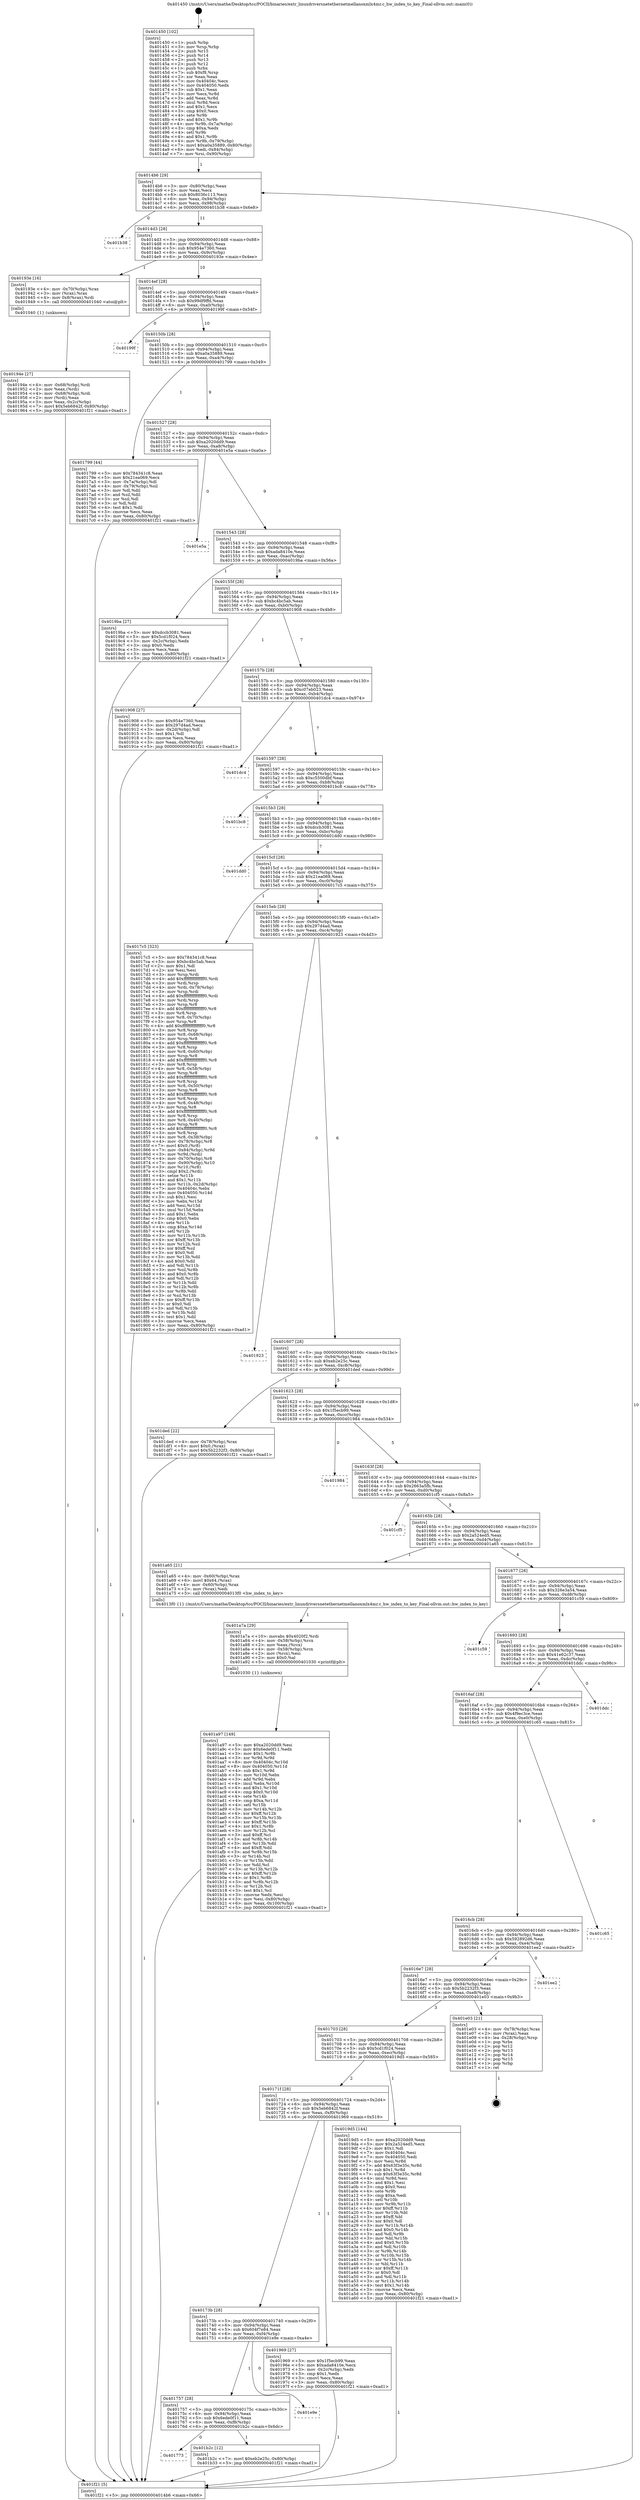 digraph "0x401450" {
  label = "0x401450 (/mnt/c/Users/mathe/Desktop/tcc/POCII/binaries/extr_linuxdriversnetethernetmellanoxmlx4mr.c_hw_index_to_key_Final-ollvm.out::main(0))"
  labelloc = "t"
  node[shape=record]

  Entry [label="",width=0.3,height=0.3,shape=circle,fillcolor=black,style=filled]
  "0x4014b6" [label="{
     0x4014b6 [29]\l
     | [instrs]\l
     &nbsp;&nbsp;0x4014b6 \<+3\>: mov -0x80(%rbp),%eax\l
     &nbsp;&nbsp;0x4014b9 \<+2\>: mov %eax,%ecx\l
     &nbsp;&nbsp;0x4014bb \<+6\>: sub $0x8036c113,%ecx\l
     &nbsp;&nbsp;0x4014c1 \<+6\>: mov %eax,-0x94(%rbp)\l
     &nbsp;&nbsp;0x4014c7 \<+6\>: mov %ecx,-0x98(%rbp)\l
     &nbsp;&nbsp;0x4014cd \<+6\>: je 0000000000401b38 \<main+0x6e8\>\l
  }"]
  "0x401b38" [label="{
     0x401b38\l
  }", style=dashed]
  "0x4014d3" [label="{
     0x4014d3 [28]\l
     | [instrs]\l
     &nbsp;&nbsp;0x4014d3 \<+5\>: jmp 00000000004014d8 \<main+0x88\>\l
     &nbsp;&nbsp;0x4014d8 \<+6\>: mov -0x94(%rbp),%eax\l
     &nbsp;&nbsp;0x4014de \<+5\>: sub $0x954e7360,%eax\l
     &nbsp;&nbsp;0x4014e3 \<+6\>: mov %eax,-0x9c(%rbp)\l
     &nbsp;&nbsp;0x4014e9 \<+6\>: je 000000000040193e \<main+0x4ee\>\l
  }"]
  Exit [label="",width=0.3,height=0.3,shape=circle,fillcolor=black,style=filled,peripheries=2]
  "0x40193e" [label="{
     0x40193e [16]\l
     | [instrs]\l
     &nbsp;&nbsp;0x40193e \<+4\>: mov -0x70(%rbp),%rax\l
     &nbsp;&nbsp;0x401942 \<+3\>: mov (%rax),%rax\l
     &nbsp;&nbsp;0x401945 \<+4\>: mov 0x8(%rax),%rdi\l
     &nbsp;&nbsp;0x401949 \<+5\>: call 0000000000401040 \<atoi@plt\>\l
     | [calls]\l
     &nbsp;&nbsp;0x401040 \{1\} (unknown)\l
  }"]
  "0x4014ef" [label="{
     0x4014ef [28]\l
     | [instrs]\l
     &nbsp;&nbsp;0x4014ef \<+5\>: jmp 00000000004014f4 \<main+0xa4\>\l
     &nbsp;&nbsp;0x4014f4 \<+6\>: mov -0x94(%rbp),%eax\l
     &nbsp;&nbsp;0x4014fa \<+5\>: sub $0x99df9ffd,%eax\l
     &nbsp;&nbsp;0x4014ff \<+6\>: mov %eax,-0xa0(%rbp)\l
     &nbsp;&nbsp;0x401505 \<+6\>: je 000000000040199f \<main+0x54f\>\l
  }"]
  "0x401773" [label="{
     0x401773\l
  }", style=dashed]
  "0x40199f" [label="{
     0x40199f\l
  }", style=dashed]
  "0x40150b" [label="{
     0x40150b [28]\l
     | [instrs]\l
     &nbsp;&nbsp;0x40150b \<+5\>: jmp 0000000000401510 \<main+0xc0\>\l
     &nbsp;&nbsp;0x401510 \<+6\>: mov -0x94(%rbp),%eax\l
     &nbsp;&nbsp;0x401516 \<+5\>: sub $0xa0a35889,%eax\l
     &nbsp;&nbsp;0x40151b \<+6\>: mov %eax,-0xa4(%rbp)\l
     &nbsp;&nbsp;0x401521 \<+6\>: je 0000000000401799 \<main+0x349\>\l
  }"]
  "0x401b2c" [label="{
     0x401b2c [12]\l
     | [instrs]\l
     &nbsp;&nbsp;0x401b2c \<+7\>: movl $0xeb2e25c,-0x80(%rbp)\l
     &nbsp;&nbsp;0x401b33 \<+5\>: jmp 0000000000401f21 \<main+0xad1\>\l
  }"]
  "0x401799" [label="{
     0x401799 [44]\l
     | [instrs]\l
     &nbsp;&nbsp;0x401799 \<+5\>: mov $0x784341c8,%eax\l
     &nbsp;&nbsp;0x40179e \<+5\>: mov $0x21ea069,%ecx\l
     &nbsp;&nbsp;0x4017a3 \<+3\>: mov -0x7a(%rbp),%dl\l
     &nbsp;&nbsp;0x4017a6 \<+4\>: mov -0x79(%rbp),%sil\l
     &nbsp;&nbsp;0x4017aa \<+3\>: mov %dl,%dil\l
     &nbsp;&nbsp;0x4017ad \<+3\>: and %sil,%dil\l
     &nbsp;&nbsp;0x4017b0 \<+3\>: xor %sil,%dl\l
     &nbsp;&nbsp;0x4017b3 \<+3\>: or %dl,%dil\l
     &nbsp;&nbsp;0x4017b6 \<+4\>: test $0x1,%dil\l
     &nbsp;&nbsp;0x4017ba \<+3\>: cmovne %ecx,%eax\l
     &nbsp;&nbsp;0x4017bd \<+3\>: mov %eax,-0x80(%rbp)\l
     &nbsp;&nbsp;0x4017c0 \<+5\>: jmp 0000000000401f21 \<main+0xad1\>\l
  }"]
  "0x401527" [label="{
     0x401527 [28]\l
     | [instrs]\l
     &nbsp;&nbsp;0x401527 \<+5\>: jmp 000000000040152c \<main+0xdc\>\l
     &nbsp;&nbsp;0x40152c \<+6\>: mov -0x94(%rbp),%eax\l
     &nbsp;&nbsp;0x401532 \<+5\>: sub $0xa2020dd9,%eax\l
     &nbsp;&nbsp;0x401537 \<+6\>: mov %eax,-0xa8(%rbp)\l
     &nbsp;&nbsp;0x40153d \<+6\>: je 0000000000401e5a \<main+0xa0a\>\l
  }"]
  "0x401f21" [label="{
     0x401f21 [5]\l
     | [instrs]\l
     &nbsp;&nbsp;0x401f21 \<+5\>: jmp 00000000004014b6 \<main+0x66\>\l
  }"]
  "0x401450" [label="{
     0x401450 [102]\l
     | [instrs]\l
     &nbsp;&nbsp;0x401450 \<+1\>: push %rbp\l
     &nbsp;&nbsp;0x401451 \<+3\>: mov %rsp,%rbp\l
     &nbsp;&nbsp;0x401454 \<+2\>: push %r15\l
     &nbsp;&nbsp;0x401456 \<+2\>: push %r14\l
     &nbsp;&nbsp;0x401458 \<+2\>: push %r13\l
     &nbsp;&nbsp;0x40145a \<+2\>: push %r12\l
     &nbsp;&nbsp;0x40145c \<+1\>: push %rbx\l
     &nbsp;&nbsp;0x40145d \<+7\>: sub $0xf8,%rsp\l
     &nbsp;&nbsp;0x401464 \<+2\>: xor %eax,%eax\l
     &nbsp;&nbsp;0x401466 \<+7\>: mov 0x40404c,%ecx\l
     &nbsp;&nbsp;0x40146d \<+7\>: mov 0x404050,%edx\l
     &nbsp;&nbsp;0x401474 \<+3\>: sub $0x1,%eax\l
     &nbsp;&nbsp;0x401477 \<+3\>: mov %ecx,%r8d\l
     &nbsp;&nbsp;0x40147a \<+3\>: add %eax,%r8d\l
     &nbsp;&nbsp;0x40147d \<+4\>: imul %r8d,%ecx\l
     &nbsp;&nbsp;0x401481 \<+3\>: and $0x1,%ecx\l
     &nbsp;&nbsp;0x401484 \<+3\>: cmp $0x0,%ecx\l
     &nbsp;&nbsp;0x401487 \<+4\>: sete %r9b\l
     &nbsp;&nbsp;0x40148b \<+4\>: and $0x1,%r9b\l
     &nbsp;&nbsp;0x40148f \<+4\>: mov %r9b,-0x7a(%rbp)\l
     &nbsp;&nbsp;0x401493 \<+3\>: cmp $0xa,%edx\l
     &nbsp;&nbsp;0x401496 \<+4\>: setl %r9b\l
     &nbsp;&nbsp;0x40149a \<+4\>: and $0x1,%r9b\l
     &nbsp;&nbsp;0x40149e \<+4\>: mov %r9b,-0x79(%rbp)\l
     &nbsp;&nbsp;0x4014a2 \<+7\>: movl $0xa0a35889,-0x80(%rbp)\l
     &nbsp;&nbsp;0x4014a9 \<+6\>: mov %edi,-0x84(%rbp)\l
     &nbsp;&nbsp;0x4014af \<+7\>: mov %rsi,-0x90(%rbp)\l
  }"]
  "0x401757" [label="{
     0x401757 [28]\l
     | [instrs]\l
     &nbsp;&nbsp;0x401757 \<+5\>: jmp 000000000040175c \<main+0x30c\>\l
     &nbsp;&nbsp;0x40175c \<+6\>: mov -0x94(%rbp),%eax\l
     &nbsp;&nbsp;0x401762 \<+5\>: sub $0x6ede0f11,%eax\l
     &nbsp;&nbsp;0x401767 \<+6\>: mov %eax,-0xf8(%rbp)\l
     &nbsp;&nbsp;0x40176d \<+6\>: je 0000000000401b2c \<main+0x6dc\>\l
  }"]
  "0x401e5a" [label="{
     0x401e5a\l
  }", style=dashed]
  "0x401543" [label="{
     0x401543 [28]\l
     | [instrs]\l
     &nbsp;&nbsp;0x401543 \<+5\>: jmp 0000000000401548 \<main+0xf8\>\l
     &nbsp;&nbsp;0x401548 \<+6\>: mov -0x94(%rbp),%eax\l
     &nbsp;&nbsp;0x40154e \<+5\>: sub $0xada8410e,%eax\l
     &nbsp;&nbsp;0x401553 \<+6\>: mov %eax,-0xac(%rbp)\l
     &nbsp;&nbsp;0x401559 \<+6\>: je 00000000004019ba \<main+0x56a\>\l
  }"]
  "0x401e9e" [label="{
     0x401e9e\l
  }", style=dashed]
  "0x4019ba" [label="{
     0x4019ba [27]\l
     | [instrs]\l
     &nbsp;&nbsp;0x4019ba \<+5\>: mov $0xdccb3081,%eax\l
     &nbsp;&nbsp;0x4019bf \<+5\>: mov $0x5cd1f024,%ecx\l
     &nbsp;&nbsp;0x4019c4 \<+3\>: mov -0x2c(%rbp),%edx\l
     &nbsp;&nbsp;0x4019c7 \<+3\>: cmp $0x0,%edx\l
     &nbsp;&nbsp;0x4019ca \<+3\>: cmove %ecx,%eax\l
     &nbsp;&nbsp;0x4019cd \<+3\>: mov %eax,-0x80(%rbp)\l
     &nbsp;&nbsp;0x4019d0 \<+5\>: jmp 0000000000401f21 \<main+0xad1\>\l
  }"]
  "0x40155f" [label="{
     0x40155f [28]\l
     | [instrs]\l
     &nbsp;&nbsp;0x40155f \<+5\>: jmp 0000000000401564 \<main+0x114\>\l
     &nbsp;&nbsp;0x401564 \<+6\>: mov -0x94(%rbp),%eax\l
     &nbsp;&nbsp;0x40156a \<+5\>: sub $0xbc4bc5ab,%eax\l
     &nbsp;&nbsp;0x40156f \<+6\>: mov %eax,-0xb0(%rbp)\l
     &nbsp;&nbsp;0x401575 \<+6\>: je 0000000000401908 \<main+0x4b8\>\l
  }"]
  "0x401a97" [label="{
     0x401a97 [149]\l
     | [instrs]\l
     &nbsp;&nbsp;0x401a97 \<+5\>: mov $0xa2020dd9,%esi\l
     &nbsp;&nbsp;0x401a9c \<+5\>: mov $0x6ede0f11,%edx\l
     &nbsp;&nbsp;0x401aa1 \<+3\>: mov $0x1,%r8b\l
     &nbsp;&nbsp;0x401aa4 \<+3\>: xor %r9d,%r9d\l
     &nbsp;&nbsp;0x401aa7 \<+8\>: mov 0x40404c,%r10d\l
     &nbsp;&nbsp;0x401aaf \<+8\>: mov 0x404050,%r11d\l
     &nbsp;&nbsp;0x401ab7 \<+4\>: sub $0x1,%r9d\l
     &nbsp;&nbsp;0x401abb \<+3\>: mov %r10d,%ebx\l
     &nbsp;&nbsp;0x401abe \<+3\>: add %r9d,%ebx\l
     &nbsp;&nbsp;0x401ac1 \<+4\>: imul %ebx,%r10d\l
     &nbsp;&nbsp;0x401ac5 \<+4\>: and $0x1,%r10d\l
     &nbsp;&nbsp;0x401ac9 \<+4\>: cmp $0x0,%r10d\l
     &nbsp;&nbsp;0x401acd \<+4\>: sete %r14b\l
     &nbsp;&nbsp;0x401ad1 \<+4\>: cmp $0xa,%r11d\l
     &nbsp;&nbsp;0x401ad5 \<+4\>: setl %r15b\l
     &nbsp;&nbsp;0x401ad9 \<+3\>: mov %r14b,%r12b\l
     &nbsp;&nbsp;0x401adc \<+4\>: xor $0xff,%r12b\l
     &nbsp;&nbsp;0x401ae0 \<+3\>: mov %r15b,%r13b\l
     &nbsp;&nbsp;0x401ae3 \<+4\>: xor $0xff,%r13b\l
     &nbsp;&nbsp;0x401ae7 \<+4\>: xor $0x1,%r8b\l
     &nbsp;&nbsp;0x401aeb \<+3\>: mov %r12b,%cl\l
     &nbsp;&nbsp;0x401aee \<+3\>: and $0xff,%cl\l
     &nbsp;&nbsp;0x401af1 \<+3\>: and %r8b,%r14b\l
     &nbsp;&nbsp;0x401af4 \<+3\>: mov %r13b,%dil\l
     &nbsp;&nbsp;0x401af7 \<+4\>: and $0xff,%dil\l
     &nbsp;&nbsp;0x401afb \<+3\>: and %r8b,%r15b\l
     &nbsp;&nbsp;0x401afe \<+3\>: or %r14b,%cl\l
     &nbsp;&nbsp;0x401b01 \<+3\>: or %r15b,%dil\l
     &nbsp;&nbsp;0x401b04 \<+3\>: xor %dil,%cl\l
     &nbsp;&nbsp;0x401b07 \<+3\>: or %r13b,%r12b\l
     &nbsp;&nbsp;0x401b0a \<+4\>: xor $0xff,%r12b\l
     &nbsp;&nbsp;0x401b0e \<+4\>: or $0x1,%r8b\l
     &nbsp;&nbsp;0x401b12 \<+3\>: and %r8b,%r12b\l
     &nbsp;&nbsp;0x401b15 \<+3\>: or %r12b,%cl\l
     &nbsp;&nbsp;0x401b18 \<+3\>: test $0x1,%cl\l
     &nbsp;&nbsp;0x401b1b \<+3\>: cmovne %edx,%esi\l
     &nbsp;&nbsp;0x401b1e \<+3\>: mov %esi,-0x80(%rbp)\l
     &nbsp;&nbsp;0x401b21 \<+6\>: mov %eax,-0x100(%rbp)\l
     &nbsp;&nbsp;0x401b27 \<+5\>: jmp 0000000000401f21 \<main+0xad1\>\l
  }"]
  "0x401908" [label="{
     0x401908 [27]\l
     | [instrs]\l
     &nbsp;&nbsp;0x401908 \<+5\>: mov $0x954e7360,%eax\l
     &nbsp;&nbsp;0x40190d \<+5\>: mov $0x297d4ad,%ecx\l
     &nbsp;&nbsp;0x401912 \<+3\>: mov -0x2d(%rbp),%dl\l
     &nbsp;&nbsp;0x401915 \<+3\>: test $0x1,%dl\l
     &nbsp;&nbsp;0x401918 \<+3\>: cmovne %ecx,%eax\l
     &nbsp;&nbsp;0x40191b \<+3\>: mov %eax,-0x80(%rbp)\l
     &nbsp;&nbsp;0x40191e \<+5\>: jmp 0000000000401f21 \<main+0xad1\>\l
  }"]
  "0x40157b" [label="{
     0x40157b [28]\l
     | [instrs]\l
     &nbsp;&nbsp;0x40157b \<+5\>: jmp 0000000000401580 \<main+0x130\>\l
     &nbsp;&nbsp;0x401580 \<+6\>: mov -0x94(%rbp),%eax\l
     &nbsp;&nbsp;0x401586 \<+5\>: sub $0xc07eb023,%eax\l
     &nbsp;&nbsp;0x40158b \<+6\>: mov %eax,-0xb4(%rbp)\l
     &nbsp;&nbsp;0x401591 \<+6\>: je 0000000000401dc4 \<main+0x974\>\l
  }"]
  "0x401a7a" [label="{
     0x401a7a [29]\l
     | [instrs]\l
     &nbsp;&nbsp;0x401a7a \<+10\>: movabs $0x4020f2,%rdi\l
     &nbsp;&nbsp;0x401a84 \<+4\>: mov -0x58(%rbp),%rcx\l
     &nbsp;&nbsp;0x401a88 \<+2\>: mov %eax,(%rcx)\l
     &nbsp;&nbsp;0x401a8a \<+4\>: mov -0x58(%rbp),%rcx\l
     &nbsp;&nbsp;0x401a8e \<+2\>: mov (%rcx),%esi\l
     &nbsp;&nbsp;0x401a90 \<+2\>: mov $0x0,%al\l
     &nbsp;&nbsp;0x401a92 \<+5\>: call 0000000000401030 \<printf@plt\>\l
     | [calls]\l
     &nbsp;&nbsp;0x401030 \{1\} (unknown)\l
  }"]
  "0x401dc4" [label="{
     0x401dc4\l
  }", style=dashed]
  "0x401597" [label="{
     0x401597 [28]\l
     | [instrs]\l
     &nbsp;&nbsp;0x401597 \<+5\>: jmp 000000000040159c \<main+0x14c\>\l
     &nbsp;&nbsp;0x40159c \<+6\>: mov -0x94(%rbp),%eax\l
     &nbsp;&nbsp;0x4015a2 \<+5\>: sub $0xc5500dbf,%eax\l
     &nbsp;&nbsp;0x4015a7 \<+6\>: mov %eax,-0xb8(%rbp)\l
     &nbsp;&nbsp;0x4015ad \<+6\>: je 0000000000401bc8 \<main+0x778\>\l
  }"]
  "0x40173b" [label="{
     0x40173b [28]\l
     | [instrs]\l
     &nbsp;&nbsp;0x40173b \<+5\>: jmp 0000000000401740 \<main+0x2f0\>\l
     &nbsp;&nbsp;0x401740 \<+6\>: mov -0x94(%rbp),%eax\l
     &nbsp;&nbsp;0x401746 \<+5\>: sub $0x604f7e84,%eax\l
     &nbsp;&nbsp;0x40174b \<+6\>: mov %eax,-0xf4(%rbp)\l
     &nbsp;&nbsp;0x401751 \<+6\>: je 0000000000401e9e \<main+0xa4e\>\l
  }"]
  "0x401bc8" [label="{
     0x401bc8\l
  }", style=dashed]
  "0x4015b3" [label="{
     0x4015b3 [28]\l
     | [instrs]\l
     &nbsp;&nbsp;0x4015b3 \<+5\>: jmp 00000000004015b8 \<main+0x168\>\l
     &nbsp;&nbsp;0x4015b8 \<+6\>: mov -0x94(%rbp),%eax\l
     &nbsp;&nbsp;0x4015be \<+5\>: sub $0xdccb3081,%eax\l
     &nbsp;&nbsp;0x4015c3 \<+6\>: mov %eax,-0xbc(%rbp)\l
     &nbsp;&nbsp;0x4015c9 \<+6\>: je 0000000000401dd0 \<main+0x980\>\l
  }"]
  "0x401969" [label="{
     0x401969 [27]\l
     | [instrs]\l
     &nbsp;&nbsp;0x401969 \<+5\>: mov $0x1f5ecb99,%eax\l
     &nbsp;&nbsp;0x40196e \<+5\>: mov $0xada8410e,%ecx\l
     &nbsp;&nbsp;0x401973 \<+3\>: mov -0x2c(%rbp),%edx\l
     &nbsp;&nbsp;0x401976 \<+3\>: cmp $0x1,%edx\l
     &nbsp;&nbsp;0x401979 \<+3\>: cmovl %ecx,%eax\l
     &nbsp;&nbsp;0x40197c \<+3\>: mov %eax,-0x80(%rbp)\l
     &nbsp;&nbsp;0x40197f \<+5\>: jmp 0000000000401f21 \<main+0xad1\>\l
  }"]
  "0x401dd0" [label="{
     0x401dd0\l
  }", style=dashed]
  "0x4015cf" [label="{
     0x4015cf [28]\l
     | [instrs]\l
     &nbsp;&nbsp;0x4015cf \<+5\>: jmp 00000000004015d4 \<main+0x184\>\l
     &nbsp;&nbsp;0x4015d4 \<+6\>: mov -0x94(%rbp),%eax\l
     &nbsp;&nbsp;0x4015da \<+5\>: sub $0x21ea069,%eax\l
     &nbsp;&nbsp;0x4015df \<+6\>: mov %eax,-0xc0(%rbp)\l
     &nbsp;&nbsp;0x4015e5 \<+6\>: je 00000000004017c5 \<main+0x375\>\l
  }"]
  "0x40171f" [label="{
     0x40171f [28]\l
     | [instrs]\l
     &nbsp;&nbsp;0x40171f \<+5\>: jmp 0000000000401724 \<main+0x2d4\>\l
     &nbsp;&nbsp;0x401724 \<+6\>: mov -0x94(%rbp),%eax\l
     &nbsp;&nbsp;0x40172a \<+5\>: sub $0x5eb6842f,%eax\l
     &nbsp;&nbsp;0x40172f \<+6\>: mov %eax,-0xf0(%rbp)\l
     &nbsp;&nbsp;0x401735 \<+6\>: je 0000000000401969 \<main+0x519\>\l
  }"]
  "0x4017c5" [label="{
     0x4017c5 [323]\l
     | [instrs]\l
     &nbsp;&nbsp;0x4017c5 \<+5\>: mov $0x784341c8,%eax\l
     &nbsp;&nbsp;0x4017ca \<+5\>: mov $0xbc4bc5ab,%ecx\l
     &nbsp;&nbsp;0x4017cf \<+2\>: mov $0x1,%dl\l
     &nbsp;&nbsp;0x4017d1 \<+2\>: xor %esi,%esi\l
     &nbsp;&nbsp;0x4017d3 \<+3\>: mov %rsp,%rdi\l
     &nbsp;&nbsp;0x4017d6 \<+4\>: add $0xfffffffffffffff0,%rdi\l
     &nbsp;&nbsp;0x4017da \<+3\>: mov %rdi,%rsp\l
     &nbsp;&nbsp;0x4017dd \<+4\>: mov %rdi,-0x78(%rbp)\l
     &nbsp;&nbsp;0x4017e1 \<+3\>: mov %rsp,%rdi\l
     &nbsp;&nbsp;0x4017e4 \<+4\>: add $0xfffffffffffffff0,%rdi\l
     &nbsp;&nbsp;0x4017e8 \<+3\>: mov %rdi,%rsp\l
     &nbsp;&nbsp;0x4017eb \<+3\>: mov %rsp,%r8\l
     &nbsp;&nbsp;0x4017ee \<+4\>: add $0xfffffffffffffff0,%r8\l
     &nbsp;&nbsp;0x4017f2 \<+3\>: mov %r8,%rsp\l
     &nbsp;&nbsp;0x4017f5 \<+4\>: mov %r8,-0x70(%rbp)\l
     &nbsp;&nbsp;0x4017f9 \<+3\>: mov %rsp,%r8\l
     &nbsp;&nbsp;0x4017fc \<+4\>: add $0xfffffffffffffff0,%r8\l
     &nbsp;&nbsp;0x401800 \<+3\>: mov %r8,%rsp\l
     &nbsp;&nbsp;0x401803 \<+4\>: mov %r8,-0x68(%rbp)\l
     &nbsp;&nbsp;0x401807 \<+3\>: mov %rsp,%r8\l
     &nbsp;&nbsp;0x40180a \<+4\>: add $0xfffffffffffffff0,%r8\l
     &nbsp;&nbsp;0x40180e \<+3\>: mov %r8,%rsp\l
     &nbsp;&nbsp;0x401811 \<+4\>: mov %r8,-0x60(%rbp)\l
     &nbsp;&nbsp;0x401815 \<+3\>: mov %rsp,%r8\l
     &nbsp;&nbsp;0x401818 \<+4\>: add $0xfffffffffffffff0,%r8\l
     &nbsp;&nbsp;0x40181c \<+3\>: mov %r8,%rsp\l
     &nbsp;&nbsp;0x40181f \<+4\>: mov %r8,-0x58(%rbp)\l
     &nbsp;&nbsp;0x401823 \<+3\>: mov %rsp,%r8\l
     &nbsp;&nbsp;0x401826 \<+4\>: add $0xfffffffffffffff0,%r8\l
     &nbsp;&nbsp;0x40182a \<+3\>: mov %r8,%rsp\l
     &nbsp;&nbsp;0x40182d \<+4\>: mov %r8,-0x50(%rbp)\l
     &nbsp;&nbsp;0x401831 \<+3\>: mov %rsp,%r8\l
     &nbsp;&nbsp;0x401834 \<+4\>: add $0xfffffffffffffff0,%r8\l
     &nbsp;&nbsp;0x401838 \<+3\>: mov %r8,%rsp\l
     &nbsp;&nbsp;0x40183b \<+4\>: mov %r8,-0x48(%rbp)\l
     &nbsp;&nbsp;0x40183f \<+3\>: mov %rsp,%r8\l
     &nbsp;&nbsp;0x401842 \<+4\>: add $0xfffffffffffffff0,%r8\l
     &nbsp;&nbsp;0x401846 \<+3\>: mov %r8,%rsp\l
     &nbsp;&nbsp;0x401849 \<+4\>: mov %r8,-0x40(%rbp)\l
     &nbsp;&nbsp;0x40184d \<+3\>: mov %rsp,%r8\l
     &nbsp;&nbsp;0x401850 \<+4\>: add $0xfffffffffffffff0,%r8\l
     &nbsp;&nbsp;0x401854 \<+3\>: mov %r8,%rsp\l
     &nbsp;&nbsp;0x401857 \<+4\>: mov %r8,-0x38(%rbp)\l
     &nbsp;&nbsp;0x40185b \<+4\>: mov -0x78(%rbp),%r8\l
     &nbsp;&nbsp;0x40185f \<+7\>: movl $0x0,(%r8)\l
     &nbsp;&nbsp;0x401866 \<+7\>: mov -0x84(%rbp),%r9d\l
     &nbsp;&nbsp;0x40186d \<+3\>: mov %r9d,(%rdi)\l
     &nbsp;&nbsp;0x401870 \<+4\>: mov -0x70(%rbp),%r8\l
     &nbsp;&nbsp;0x401874 \<+7\>: mov -0x90(%rbp),%r10\l
     &nbsp;&nbsp;0x40187b \<+3\>: mov %r10,(%r8)\l
     &nbsp;&nbsp;0x40187e \<+3\>: cmpl $0x2,(%rdi)\l
     &nbsp;&nbsp;0x401881 \<+4\>: setne %r11b\l
     &nbsp;&nbsp;0x401885 \<+4\>: and $0x1,%r11b\l
     &nbsp;&nbsp;0x401889 \<+4\>: mov %r11b,-0x2d(%rbp)\l
     &nbsp;&nbsp;0x40188d \<+7\>: mov 0x40404c,%ebx\l
     &nbsp;&nbsp;0x401894 \<+8\>: mov 0x404050,%r14d\l
     &nbsp;&nbsp;0x40189c \<+3\>: sub $0x1,%esi\l
     &nbsp;&nbsp;0x40189f \<+3\>: mov %ebx,%r15d\l
     &nbsp;&nbsp;0x4018a2 \<+3\>: add %esi,%r15d\l
     &nbsp;&nbsp;0x4018a5 \<+4\>: imul %r15d,%ebx\l
     &nbsp;&nbsp;0x4018a9 \<+3\>: and $0x1,%ebx\l
     &nbsp;&nbsp;0x4018ac \<+3\>: cmp $0x0,%ebx\l
     &nbsp;&nbsp;0x4018af \<+4\>: sete %r11b\l
     &nbsp;&nbsp;0x4018b3 \<+4\>: cmp $0xa,%r14d\l
     &nbsp;&nbsp;0x4018b7 \<+4\>: setl %r12b\l
     &nbsp;&nbsp;0x4018bb \<+3\>: mov %r11b,%r13b\l
     &nbsp;&nbsp;0x4018be \<+4\>: xor $0xff,%r13b\l
     &nbsp;&nbsp;0x4018c2 \<+3\>: mov %r12b,%sil\l
     &nbsp;&nbsp;0x4018c5 \<+4\>: xor $0xff,%sil\l
     &nbsp;&nbsp;0x4018c9 \<+3\>: xor $0x0,%dl\l
     &nbsp;&nbsp;0x4018cc \<+3\>: mov %r13b,%dil\l
     &nbsp;&nbsp;0x4018cf \<+4\>: and $0x0,%dil\l
     &nbsp;&nbsp;0x4018d3 \<+3\>: and %dl,%r11b\l
     &nbsp;&nbsp;0x4018d6 \<+3\>: mov %sil,%r8b\l
     &nbsp;&nbsp;0x4018d9 \<+4\>: and $0x0,%r8b\l
     &nbsp;&nbsp;0x4018dd \<+3\>: and %dl,%r12b\l
     &nbsp;&nbsp;0x4018e0 \<+3\>: or %r11b,%dil\l
     &nbsp;&nbsp;0x4018e3 \<+3\>: or %r12b,%r8b\l
     &nbsp;&nbsp;0x4018e6 \<+3\>: xor %r8b,%dil\l
     &nbsp;&nbsp;0x4018e9 \<+3\>: or %sil,%r13b\l
     &nbsp;&nbsp;0x4018ec \<+4\>: xor $0xff,%r13b\l
     &nbsp;&nbsp;0x4018f0 \<+3\>: or $0x0,%dl\l
     &nbsp;&nbsp;0x4018f3 \<+3\>: and %dl,%r13b\l
     &nbsp;&nbsp;0x4018f6 \<+3\>: or %r13b,%dil\l
     &nbsp;&nbsp;0x4018f9 \<+4\>: test $0x1,%dil\l
     &nbsp;&nbsp;0x4018fd \<+3\>: cmovne %ecx,%eax\l
     &nbsp;&nbsp;0x401900 \<+3\>: mov %eax,-0x80(%rbp)\l
     &nbsp;&nbsp;0x401903 \<+5\>: jmp 0000000000401f21 \<main+0xad1\>\l
  }"]
  "0x4015eb" [label="{
     0x4015eb [28]\l
     | [instrs]\l
     &nbsp;&nbsp;0x4015eb \<+5\>: jmp 00000000004015f0 \<main+0x1a0\>\l
     &nbsp;&nbsp;0x4015f0 \<+6\>: mov -0x94(%rbp),%eax\l
     &nbsp;&nbsp;0x4015f6 \<+5\>: sub $0x297d4ad,%eax\l
     &nbsp;&nbsp;0x4015fb \<+6\>: mov %eax,-0xc4(%rbp)\l
     &nbsp;&nbsp;0x401601 \<+6\>: je 0000000000401923 \<main+0x4d3\>\l
  }"]
  "0x4019d5" [label="{
     0x4019d5 [144]\l
     | [instrs]\l
     &nbsp;&nbsp;0x4019d5 \<+5\>: mov $0xa2020dd9,%eax\l
     &nbsp;&nbsp;0x4019da \<+5\>: mov $0x2a524ed5,%ecx\l
     &nbsp;&nbsp;0x4019df \<+2\>: mov $0x1,%dl\l
     &nbsp;&nbsp;0x4019e1 \<+7\>: mov 0x40404c,%esi\l
     &nbsp;&nbsp;0x4019e8 \<+7\>: mov 0x404050,%edi\l
     &nbsp;&nbsp;0x4019ef \<+3\>: mov %esi,%r8d\l
     &nbsp;&nbsp;0x4019f2 \<+7\>: add $0x63f3e35c,%r8d\l
     &nbsp;&nbsp;0x4019f9 \<+4\>: sub $0x1,%r8d\l
     &nbsp;&nbsp;0x4019fd \<+7\>: sub $0x63f3e35c,%r8d\l
     &nbsp;&nbsp;0x401a04 \<+4\>: imul %r8d,%esi\l
     &nbsp;&nbsp;0x401a08 \<+3\>: and $0x1,%esi\l
     &nbsp;&nbsp;0x401a0b \<+3\>: cmp $0x0,%esi\l
     &nbsp;&nbsp;0x401a0e \<+4\>: sete %r9b\l
     &nbsp;&nbsp;0x401a12 \<+3\>: cmp $0xa,%edi\l
     &nbsp;&nbsp;0x401a15 \<+4\>: setl %r10b\l
     &nbsp;&nbsp;0x401a19 \<+3\>: mov %r9b,%r11b\l
     &nbsp;&nbsp;0x401a1c \<+4\>: xor $0xff,%r11b\l
     &nbsp;&nbsp;0x401a20 \<+3\>: mov %r10b,%bl\l
     &nbsp;&nbsp;0x401a23 \<+3\>: xor $0xff,%bl\l
     &nbsp;&nbsp;0x401a26 \<+3\>: xor $0x0,%dl\l
     &nbsp;&nbsp;0x401a29 \<+3\>: mov %r11b,%r14b\l
     &nbsp;&nbsp;0x401a2c \<+4\>: and $0x0,%r14b\l
     &nbsp;&nbsp;0x401a30 \<+3\>: and %dl,%r9b\l
     &nbsp;&nbsp;0x401a33 \<+3\>: mov %bl,%r15b\l
     &nbsp;&nbsp;0x401a36 \<+4\>: and $0x0,%r15b\l
     &nbsp;&nbsp;0x401a3a \<+3\>: and %dl,%r10b\l
     &nbsp;&nbsp;0x401a3d \<+3\>: or %r9b,%r14b\l
     &nbsp;&nbsp;0x401a40 \<+3\>: or %r10b,%r15b\l
     &nbsp;&nbsp;0x401a43 \<+3\>: xor %r15b,%r14b\l
     &nbsp;&nbsp;0x401a46 \<+3\>: or %bl,%r11b\l
     &nbsp;&nbsp;0x401a49 \<+4\>: xor $0xff,%r11b\l
     &nbsp;&nbsp;0x401a4d \<+3\>: or $0x0,%dl\l
     &nbsp;&nbsp;0x401a50 \<+3\>: and %dl,%r11b\l
     &nbsp;&nbsp;0x401a53 \<+3\>: or %r11b,%r14b\l
     &nbsp;&nbsp;0x401a56 \<+4\>: test $0x1,%r14b\l
     &nbsp;&nbsp;0x401a5a \<+3\>: cmovne %ecx,%eax\l
     &nbsp;&nbsp;0x401a5d \<+3\>: mov %eax,-0x80(%rbp)\l
     &nbsp;&nbsp;0x401a60 \<+5\>: jmp 0000000000401f21 \<main+0xad1\>\l
  }"]
  "0x40194e" [label="{
     0x40194e [27]\l
     | [instrs]\l
     &nbsp;&nbsp;0x40194e \<+4\>: mov -0x68(%rbp),%rdi\l
     &nbsp;&nbsp;0x401952 \<+2\>: mov %eax,(%rdi)\l
     &nbsp;&nbsp;0x401954 \<+4\>: mov -0x68(%rbp),%rdi\l
     &nbsp;&nbsp;0x401958 \<+2\>: mov (%rdi),%eax\l
     &nbsp;&nbsp;0x40195a \<+3\>: mov %eax,-0x2c(%rbp)\l
     &nbsp;&nbsp;0x40195d \<+7\>: movl $0x5eb6842f,-0x80(%rbp)\l
     &nbsp;&nbsp;0x401964 \<+5\>: jmp 0000000000401f21 \<main+0xad1\>\l
  }"]
  "0x401703" [label="{
     0x401703 [28]\l
     | [instrs]\l
     &nbsp;&nbsp;0x401703 \<+5\>: jmp 0000000000401708 \<main+0x2b8\>\l
     &nbsp;&nbsp;0x401708 \<+6\>: mov -0x94(%rbp),%eax\l
     &nbsp;&nbsp;0x40170e \<+5\>: sub $0x5cd1f024,%eax\l
     &nbsp;&nbsp;0x401713 \<+6\>: mov %eax,-0xec(%rbp)\l
     &nbsp;&nbsp;0x401719 \<+6\>: je 00000000004019d5 \<main+0x585\>\l
  }"]
  "0x401923" [label="{
     0x401923\l
  }", style=dashed]
  "0x401607" [label="{
     0x401607 [28]\l
     | [instrs]\l
     &nbsp;&nbsp;0x401607 \<+5\>: jmp 000000000040160c \<main+0x1bc\>\l
     &nbsp;&nbsp;0x40160c \<+6\>: mov -0x94(%rbp),%eax\l
     &nbsp;&nbsp;0x401612 \<+5\>: sub $0xeb2e25c,%eax\l
     &nbsp;&nbsp;0x401617 \<+6\>: mov %eax,-0xc8(%rbp)\l
     &nbsp;&nbsp;0x40161d \<+6\>: je 0000000000401ded \<main+0x99d\>\l
  }"]
  "0x401e03" [label="{
     0x401e03 [21]\l
     | [instrs]\l
     &nbsp;&nbsp;0x401e03 \<+4\>: mov -0x78(%rbp),%rax\l
     &nbsp;&nbsp;0x401e07 \<+2\>: mov (%rax),%eax\l
     &nbsp;&nbsp;0x401e09 \<+4\>: lea -0x28(%rbp),%rsp\l
     &nbsp;&nbsp;0x401e0d \<+1\>: pop %rbx\l
     &nbsp;&nbsp;0x401e0e \<+2\>: pop %r12\l
     &nbsp;&nbsp;0x401e10 \<+2\>: pop %r13\l
     &nbsp;&nbsp;0x401e12 \<+2\>: pop %r14\l
     &nbsp;&nbsp;0x401e14 \<+2\>: pop %r15\l
     &nbsp;&nbsp;0x401e16 \<+1\>: pop %rbp\l
     &nbsp;&nbsp;0x401e17 \<+1\>: ret\l
  }"]
  "0x401ded" [label="{
     0x401ded [22]\l
     | [instrs]\l
     &nbsp;&nbsp;0x401ded \<+4\>: mov -0x78(%rbp),%rax\l
     &nbsp;&nbsp;0x401df1 \<+6\>: movl $0x0,(%rax)\l
     &nbsp;&nbsp;0x401df7 \<+7\>: movl $0x5b2232f3,-0x80(%rbp)\l
     &nbsp;&nbsp;0x401dfe \<+5\>: jmp 0000000000401f21 \<main+0xad1\>\l
  }"]
  "0x401623" [label="{
     0x401623 [28]\l
     | [instrs]\l
     &nbsp;&nbsp;0x401623 \<+5\>: jmp 0000000000401628 \<main+0x1d8\>\l
     &nbsp;&nbsp;0x401628 \<+6\>: mov -0x94(%rbp),%eax\l
     &nbsp;&nbsp;0x40162e \<+5\>: sub $0x1f5ecb99,%eax\l
     &nbsp;&nbsp;0x401633 \<+6\>: mov %eax,-0xcc(%rbp)\l
     &nbsp;&nbsp;0x401639 \<+6\>: je 0000000000401984 \<main+0x534\>\l
  }"]
  "0x4016e7" [label="{
     0x4016e7 [28]\l
     | [instrs]\l
     &nbsp;&nbsp;0x4016e7 \<+5\>: jmp 00000000004016ec \<main+0x29c\>\l
     &nbsp;&nbsp;0x4016ec \<+6\>: mov -0x94(%rbp),%eax\l
     &nbsp;&nbsp;0x4016f2 \<+5\>: sub $0x5b2232f3,%eax\l
     &nbsp;&nbsp;0x4016f7 \<+6\>: mov %eax,-0xe8(%rbp)\l
     &nbsp;&nbsp;0x4016fd \<+6\>: je 0000000000401e03 \<main+0x9b3\>\l
  }"]
  "0x401984" [label="{
     0x401984\l
  }", style=dashed]
  "0x40163f" [label="{
     0x40163f [28]\l
     | [instrs]\l
     &nbsp;&nbsp;0x40163f \<+5\>: jmp 0000000000401644 \<main+0x1f4\>\l
     &nbsp;&nbsp;0x401644 \<+6\>: mov -0x94(%rbp),%eax\l
     &nbsp;&nbsp;0x40164a \<+5\>: sub $0x2663a5fb,%eax\l
     &nbsp;&nbsp;0x40164f \<+6\>: mov %eax,-0xd0(%rbp)\l
     &nbsp;&nbsp;0x401655 \<+6\>: je 0000000000401cf5 \<main+0x8a5\>\l
  }"]
  "0x401ee2" [label="{
     0x401ee2\l
  }", style=dashed]
  "0x401cf5" [label="{
     0x401cf5\l
  }", style=dashed]
  "0x40165b" [label="{
     0x40165b [28]\l
     | [instrs]\l
     &nbsp;&nbsp;0x40165b \<+5\>: jmp 0000000000401660 \<main+0x210\>\l
     &nbsp;&nbsp;0x401660 \<+6\>: mov -0x94(%rbp),%eax\l
     &nbsp;&nbsp;0x401666 \<+5\>: sub $0x2a524ed5,%eax\l
     &nbsp;&nbsp;0x40166b \<+6\>: mov %eax,-0xd4(%rbp)\l
     &nbsp;&nbsp;0x401671 \<+6\>: je 0000000000401a65 \<main+0x615\>\l
  }"]
  "0x4016cb" [label="{
     0x4016cb [28]\l
     | [instrs]\l
     &nbsp;&nbsp;0x4016cb \<+5\>: jmp 00000000004016d0 \<main+0x280\>\l
     &nbsp;&nbsp;0x4016d0 \<+6\>: mov -0x94(%rbp),%eax\l
     &nbsp;&nbsp;0x4016d6 \<+5\>: sub $0x592892d6,%eax\l
     &nbsp;&nbsp;0x4016db \<+6\>: mov %eax,-0xe4(%rbp)\l
     &nbsp;&nbsp;0x4016e1 \<+6\>: je 0000000000401ee2 \<main+0xa92\>\l
  }"]
  "0x401a65" [label="{
     0x401a65 [21]\l
     | [instrs]\l
     &nbsp;&nbsp;0x401a65 \<+4\>: mov -0x60(%rbp),%rax\l
     &nbsp;&nbsp;0x401a69 \<+6\>: movl $0x64,(%rax)\l
     &nbsp;&nbsp;0x401a6f \<+4\>: mov -0x60(%rbp),%rax\l
     &nbsp;&nbsp;0x401a73 \<+2\>: mov (%rax),%edi\l
     &nbsp;&nbsp;0x401a75 \<+5\>: call 00000000004013f0 \<hw_index_to_key\>\l
     | [calls]\l
     &nbsp;&nbsp;0x4013f0 \{1\} (/mnt/c/Users/mathe/Desktop/tcc/POCII/binaries/extr_linuxdriversnetethernetmellanoxmlx4mr.c_hw_index_to_key_Final-ollvm.out::hw_index_to_key)\l
  }"]
  "0x401677" [label="{
     0x401677 [28]\l
     | [instrs]\l
     &nbsp;&nbsp;0x401677 \<+5\>: jmp 000000000040167c \<main+0x22c\>\l
     &nbsp;&nbsp;0x40167c \<+6\>: mov -0x94(%rbp),%eax\l
     &nbsp;&nbsp;0x401682 \<+5\>: sub $0x326e3a54,%eax\l
     &nbsp;&nbsp;0x401687 \<+6\>: mov %eax,-0xd8(%rbp)\l
     &nbsp;&nbsp;0x40168d \<+6\>: je 0000000000401c59 \<main+0x809\>\l
  }"]
  "0x401c65" [label="{
     0x401c65\l
  }", style=dashed]
  "0x401c59" [label="{
     0x401c59\l
  }", style=dashed]
  "0x401693" [label="{
     0x401693 [28]\l
     | [instrs]\l
     &nbsp;&nbsp;0x401693 \<+5\>: jmp 0000000000401698 \<main+0x248\>\l
     &nbsp;&nbsp;0x401698 \<+6\>: mov -0x94(%rbp),%eax\l
     &nbsp;&nbsp;0x40169e \<+5\>: sub $0x41e62c37,%eax\l
     &nbsp;&nbsp;0x4016a3 \<+6\>: mov %eax,-0xdc(%rbp)\l
     &nbsp;&nbsp;0x4016a9 \<+6\>: je 0000000000401ddc \<main+0x98c\>\l
  }"]
  "0x4016af" [label="{
     0x4016af [28]\l
     | [instrs]\l
     &nbsp;&nbsp;0x4016af \<+5\>: jmp 00000000004016b4 \<main+0x264\>\l
     &nbsp;&nbsp;0x4016b4 \<+6\>: mov -0x94(%rbp),%eax\l
     &nbsp;&nbsp;0x4016ba \<+5\>: sub $0x4f9ec3ce,%eax\l
     &nbsp;&nbsp;0x4016bf \<+6\>: mov %eax,-0xe0(%rbp)\l
     &nbsp;&nbsp;0x4016c5 \<+6\>: je 0000000000401c65 \<main+0x815\>\l
  }"]
  "0x401ddc" [label="{
     0x401ddc\l
  }", style=dashed]
  Entry -> "0x401450" [label=" 1"]
  "0x4014b6" -> "0x401b38" [label=" 0"]
  "0x4014b6" -> "0x4014d3" [label=" 11"]
  "0x401e03" -> Exit [label=" 1"]
  "0x4014d3" -> "0x40193e" [label=" 1"]
  "0x4014d3" -> "0x4014ef" [label=" 10"]
  "0x401ded" -> "0x401f21" [label=" 1"]
  "0x4014ef" -> "0x40199f" [label=" 0"]
  "0x4014ef" -> "0x40150b" [label=" 10"]
  "0x401b2c" -> "0x401f21" [label=" 1"]
  "0x40150b" -> "0x401799" [label=" 1"]
  "0x40150b" -> "0x401527" [label=" 9"]
  "0x401799" -> "0x401f21" [label=" 1"]
  "0x401450" -> "0x4014b6" [label=" 1"]
  "0x401f21" -> "0x4014b6" [label=" 10"]
  "0x401757" -> "0x401773" [label=" 0"]
  "0x401527" -> "0x401e5a" [label=" 0"]
  "0x401527" -> "0x401543" [label=" 9"]
  "0x401757" -> "0x401b2c" [label=" 1"]
  "0x401543" -> "0x4019ba" [label=" 1"]
  "0x401543" -> "0x40155f" [label=" 8"]
  "0x40173b" -> "0x401757" [label=" 1"]
  "0x40155f" -> "0x401908" [label=" 1"]
  "0x40155f" -> "0x40157b" [label=" 7"]
  "0x40173b" -> "0x401e9e" [label=" 0"]
  "0x40157b" -> "0x401dc4" [label=" 0"]
  "0x40157b" -> "0x401597" [label=" 7"]
  "0x401a97" -> "0x401f21" [label=" 1"]
  "0x401597" -> "0x401bc8" [label=" 0"]
  "0x401597" -> "0x4015b3" [label=" 7"]
  "0x401a7a" -> "0x401a97" [label=" 1"]
  "0x4015b3" -> "0x401dd0" [label=" 0"]
  "0x4015b3" -> "0x4015cf" [label=" 7"]
  "0x401a65" -> "0x401a7a" [label=" 1"]
  "0x4015cf" -> "0x4017c5" [label=" 1"]
  "0x4015cf" -> "0x4015eb" [label=" 6"]
  "0x4019ba" -> "0x401f21" [label=" 1"]
  "0x4017c5" -> "0x401f21" [label=" 1"]
  "0x401908" -> "0x401f21" [label=" 1"]
  "0x40193e" -> "0x40194e" [label=" 1"]
  "0x40194e" -> "0x401f21" [label=" 1"]
  "0x401969" -> "0x401f21" [label=" 1"]
  "0x4015eb" -> "0x401923" [label=" 0"]
  "0x4015eb" -> "0x401607" [label=" 6"]
  "0x40171f" -> "0x401969" [label=" 1"]
  "0x401607" -> "0x401ded" [label=" 1"]
  "0x401607" -> "0x401623" [label=" 5"]
  "0x4019d5" -> "0x401f21" [label=" 1"]
  "0x401623" -> "0x401984" [label=" 0"]
  "0x401623" -> "0x40163f" [label=" 5"]
  "0x401703" -> "0x4019d5" [label=" 1"]
  "0x40163f" -> "0x401cf5" [label=" 0"]
  "0x40163f" -> "0x40165b" [label=" 5"]
  "0x40171f" -> "0x40173b" [label=" 1"]
  "0x40165b" -> "0x401a65" [label=" 1"]
  "0x40165b" -> "0x401677" [label=" 4"]
  "0x4016e7" -> "0x401e03" [label=" 1"]
  "0x401677" -> "0x401c59" [label=" 0"]
  "0x401677" -> "0x401693" [label=" 4"]
  "0x401703" -> "0x40171f" [label=" 2"]
  "0x401693" -> "0x401ddc" [label=" 0"]
  "0x401693" -> "0x4016af" [label=" 4"]
  "0x4016cb" -> "0x4016e7" [label=" 4"]
  "0x4016af" -> "0x401c65" [label=" 0"]
  "0x4016af" -> "0x4016cb" [label=" 4"]
  "0x4016e7" -> "0x401703" [label=" 3"]
  "0x4016cb" -> "0x401ee2" [label=" 0"]
}
